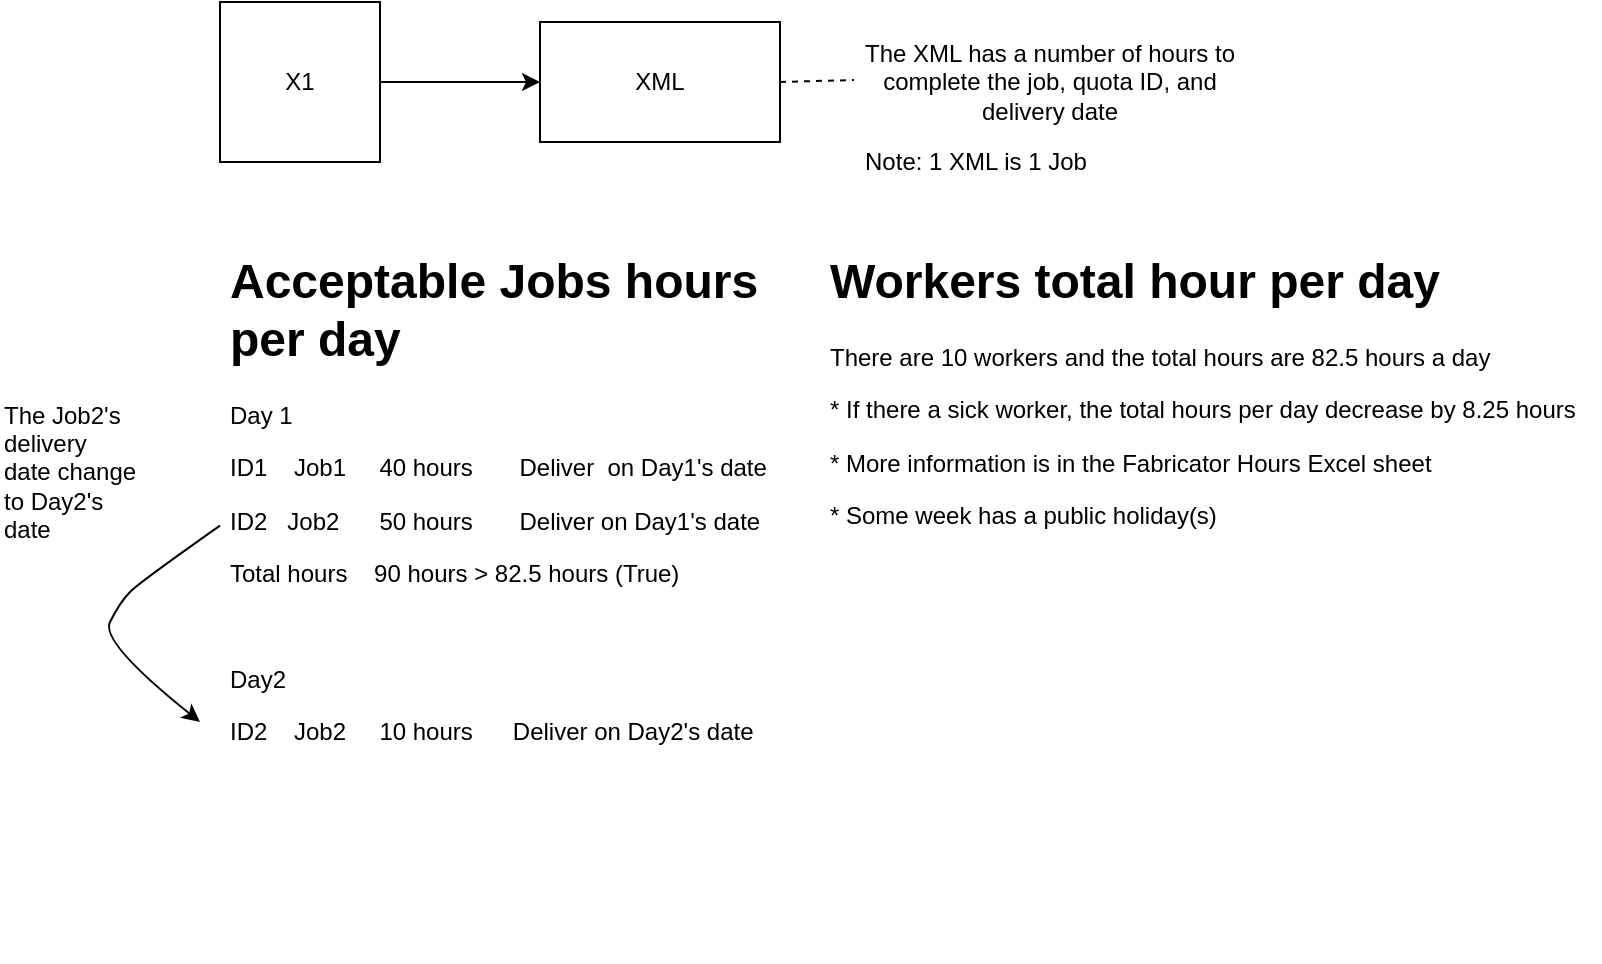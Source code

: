 <mxfile version="13.10.9" type="github">
  <diagram id="uYXGkLL6emiWHwGc4dWt" name="Page-1">
    <mxGraphModel dx="1182" dy="761" grid="1" gridSize="10" guides="1" tooltips="1" connect="1" arrows="1" fold="1" page="1" pageScale="1" pageWidth="827" pageHeight="1169" math="0" shadow="0">
      <root>
        <mxCell id="0" />
        <mxCell id="1" parent="0" />
        <mxCell id="Y0gAM7XXFvIKfVQmAlFI-1" value="X1" style="whiteSpace=wrap;html=1;aspect=fixed;" vertex="1" parent="1">
          <mxGeometry x="130" y="10" width="80" height="80" as="geometry" />
        </mxCell>
        <mxCell id="Y0gAM7XXFvIKfVQmAlFI-2" value="" style="endArrow=classic;html=1;exitX=1;exitY=0.5;exitDx=0;exitDy=0;" edge="1" parent="1" source="Y0gAM7XXFvIKfVQmAlFI-1">
          <mxGeometry width="50" height="50" relative="1" as="geometry">
            <mxPoint x="440" y="380" as="sourcePoint" />
            <mxPoint x="290" y="50" as="targetPoint" />
          </mxGeometry>
        </mxCell>
        <mxCell id="Y0gAM7XXFvIKfVQmAlFI-3" value="XML" style="rounded=0;whiteSpace=wrap;html=1;" vertex="1" parent="1">
          <mxGeometry x="290" y="20" width="120" height="60" as="geometry" />
        </mxCell>
        <mxCell id="Y0gAM7XXFvIKfVQmAlFI-5" value="" style="endArrow=none;dashed=1;html=1;exitX=1;exitY=0.5;exitDx=0;exitDy=0;entryX=-0.016;entryY=0.325;entryDx=0;entryDy=0;entryPerimeter=0;" edge="1" parent="1" source="Y0gAM7XXFvIKfVQmAlFI-3">
          <mxGeometry width="50" height="50" relative="1" as="geometry">
            <mxPoint x="440" y="380" as="sourcePoint" />
            <mxPoint x="446.96" y="49" as="targetPoint" />
          </mxGeometry>
        </mxCell>
        <mxCell id="Y0gAM7XXFvIKfVQmAlFI-6" value="The XML has a number of hours to complete the job, quota ID, and delivery date" style="text;html=1;strokeColor=none;fillColor=none;align=center;verticalAlign=middle;whiteSpace=wrap;rounded=0;" vertex="1" parent="1">
          <mxGeometry x="450" y="40" width="190" height="20" as="geometry" />
        </mxCell>
        <mxCell id="Y0gAM7XXFvIKfVQmAlFI-7" value="&lt;h1&gt;Acceptable Jobs hours per day&lt;br&gt;&lt;/h1&gt;&lt;p&gt;Day 1&lt;/p&gt;&lt;p&gt;ID1&amp;nbsp;&amp;nbsp;&amp;nbsp; Job1&amp;nbsp;&amp;nbsp;&amp;nbsp;&amp;nbsp; 40 hours&amp;nbsp;&amp;nbsp;&amp;nbsp;&amp;nbsp;&amp;nbsp;&amp;nbsp; Deliver&amp;nbsp; on Day1&#39;s date&lt;br&gt;&lt;/p&gt;&lt;p&gt;ID2&amp;nbsp;&amp;nbsp; Job2&amp;nbsp;&amp;nbsp;&amp;nbsp;&amp;nbsp;&amp;nbsp; 50 hours&amp;nbsp;&amp;nbsp;&amp;nbsp;&amp;nbsp;&amp;nbsp;&amp;nbsp; Deliver on Day1&#39;s date&lt;br&gt;&lt;/p&gt;&lt;p&gt;Total hours&amp;nbsp;&amp;nbsp;&amp;nbsp; 90 hours &amp;gt; 82.5 hours (True)&lt;/p&gt;&lt;p&gt;&lt;br&gt;&lt;/p&gt;&lt;p&gt;Day2&lt;br&gt;&lt;/p&gt;&lt;p&gt;ID2&amp;nbsp;&amp;nbsp;&amp;nbsp; Job2&amp;nbsp;&amp;nbsp;&amp;nbsp;&amp;nbsp; 10 hours&amp;nbsp;&amp;nbsp;&amp;nbsp;&amp;nbsp;&amp;nbsp; Deliver on Day2&#39;s date&lt;br&gt;&lt;/p&gt;" style="text;html=1;strokeColor=none;fillColor=none;spacing=5;spacingTop=-20;whiteSpace=wrap;overflow=hidden;rounded=0;" vertex="1" parent="1">
          <mxGeometry x="130" y="130" width="280" height="360" as="geometry" />
        </mxCell>
        <mxCell id="Y0gAM7XXFvIKfVQmAlFI-8" value="&lt;h1&gt;Workers total hour per day&lt;br&gt;&lt;/h1&gt;&lt;p&gt;There are 10 workers and the total hours are 82.5 hours a day&lt;/p&gt;&lt;p&gt;* If there a sick worker, the total hours per day decrease by 8.25 hours&lt;/p&gt;&lt;p&gt;* More information is in the Fabricator Hours Excel sheet&lt;/p&gt;&lt;p&gt;* Some week has a public holiday(s)&lt;/p&gt;&lt;p&gt;&lt;br&gt;&lt;/p&gt;&lt;p&gt;&lt;br&gt;&lt;/p&gt;" style="text;html=1;strokeColor=none;fillColor=none;spacing=5;spacingTop=-20;whiteSpace=wrap;overflow=hidden;rounded=0;" vertex="1" parent="1">
          <mxGeometry x="430" y="130" width="390" height="190" as="geometry" />
        </mxCell>
        <mxCell id="Y0gAM7XXFvIKfVQmAlFI-9" value="" style="curved=1;endArrow=classic;html=1;exitX=0;exitY=0.394;exitDx=0;exitDy=0;exitPerimeter=0;" edge="1" parent="1" source="Y0gAM7XXFvIKfVQmAlFI-7">
          <mxGeometry width="50" height="50" relative="1" as="geometry">
            <mxPoint x="440" y="380" as="sourcePoint" />
            <mxPoint x="120" y="370" as="targetPoint" />
            <Array as="points">
              <mxPoint x="90" y="300" />
              <mxPoint x="80" y="310" />
              <mxPoint x="70" y="330" />
            </Array>
          </mxGeometry>
        </mxCell>
        <mxCell id="Y0gAM7XXFvIKfVQmAlFI-10" value="&lt;div align=&quot;left&quot;&gt;The Job2&#39;s delivery date change to Day2&#39;s date&lt;br&gt;&lt;/div&gt;" style="text;html=1;strokeColor=none;fillColor=none;align=left;verticalAlign=middle;whiteSpace=wrap;rounded=0;" vertex="1" parent="1">
          <mxGeometry x="20" y="200" width="70" height="90" as="geometry" />
        </mxCell>
        <mxCell id="Y0gAM7XXFvIKfVQmAlFI-11" value="Note: 1 XML is 1 Job" style="text;html=1;strokeColor=none;fillColor=none;align=center;verticalAlign=middle;whiteSpace=wrap;rounded=0;" vertex="1" parent="1">
          <mxGeometry x="450" y="80" width="116" height="20" as="geometry" />
        </mxCell>
      </root>
    </mxGraphModel>
  </diagram>
</mxfile>
